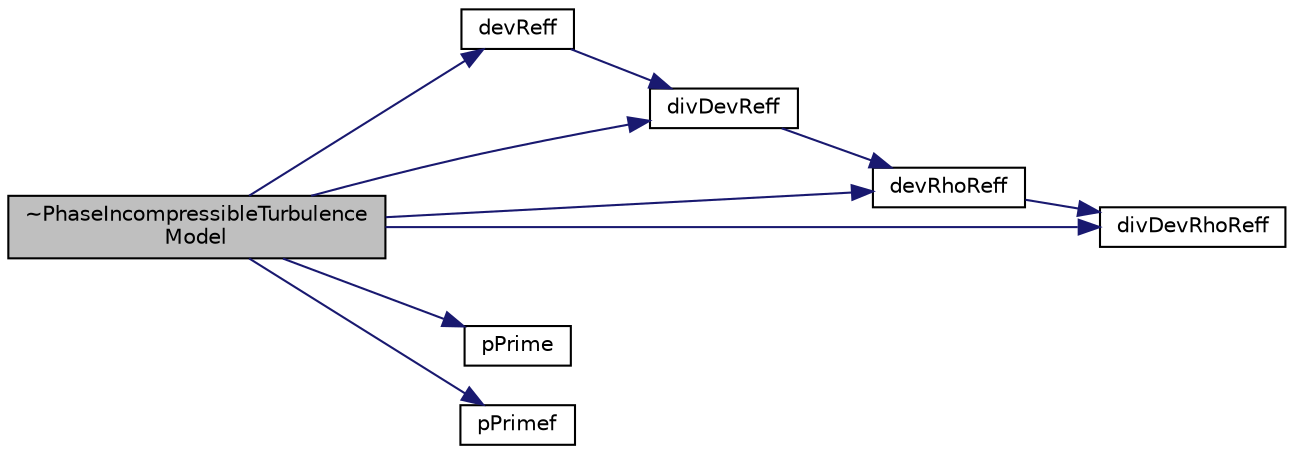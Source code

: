 digraph "~PhaseIncompressibleTurbulenceModel"
{
  bgcolor="transparent";
  edge [fontname="Helvetica",fontsize="10",labelfontname="Helvetica",labelfontsize="10"];
  node [fontname="Helvetica",fontsize="10",shape=record];
  rankdir="LR";
  Node1 [label="~PhaseIncompressibleTurbulence\lModel",height=0.2,width=0.4,color="black", fillcolor="grey75", style="filled", fontcolor="black"];
  Node1 -> Node2 [color="midnightblue",fontsize="10",style="solid",fontname="Helvetica"];
  Node2 [label="devReff",height=0.2,width=0.4,color="black",URL="$a01877.html#a19de497f4ba8935baec59f64ef71fcd5",tooltip="Return the effective stress tensor. "];
  Node2 -> Node3 [color="midnightblue",fontsize="10",style="solid",fontname="Helvetica"];
  Node3 [label="divDevReff",height=0.2,width=0.4,color="black",URL="$a01877.html#a9e2720653ed8d00e8b8529db784df595",tooltip="Return the source term for the momentum equation. "];
  Node3 -> Node4 [color="midnightblue",fontsize="10",style="solid",fontname="Helvetica"];
  Node4 [label="devRhoReff",height=0.2,width=0.4,color="black",URL="$a01877.html#a2100c17734b208e9539274853e45243b",tooltip="Return the effective stress tensor. "];
  Node4 -> Node5 [color="midnightblue",fontsize="10",style="solid",fontname="Helvetica"];
  Node5 [label="divDevRhoReff",height=0.2,width=0.4,color="black",URL="$a01877.html#acc389cc45eb481c08fc9fdbe24edd0da",tooltip="Return the source term for the momentum equation. "];
  Node1 -> Node4 [color="midnightblue",fontsize="10",style="solid",fontname="Helvetica"];
  Node1 -> Node3 [color="midnightblue",fontsize="10",style="solid",fontname="Helvetica"];
  Node1 -> Node5 [color="midnightblue",fontsize="10",style="solid",fontname="Helvetica"];
  Node1 -> Node6 [color="midnightblue",fontsize="10",style="solid",fontname="Helvetica"];
  Node6 [label="pPrime",height=0.2,width=0.4,color="black",URL="$a01877.html#a3e1ae471f6f3a0ea33e535796dacca0e",tooltip="Return the phase-pressure&#39;. "];
  Node1 -> Node7 [color="midnightblue",fontsize="10",style="solid",fontname="Helvetica"];
  Node7 [label="pPrimef",height=0.2,width=0.4,color="black",URL="$a01877.html#a5234614e0f173768f197375a200f9155",tooltip="Return the face-phase-pressure&#39;. "];
}

